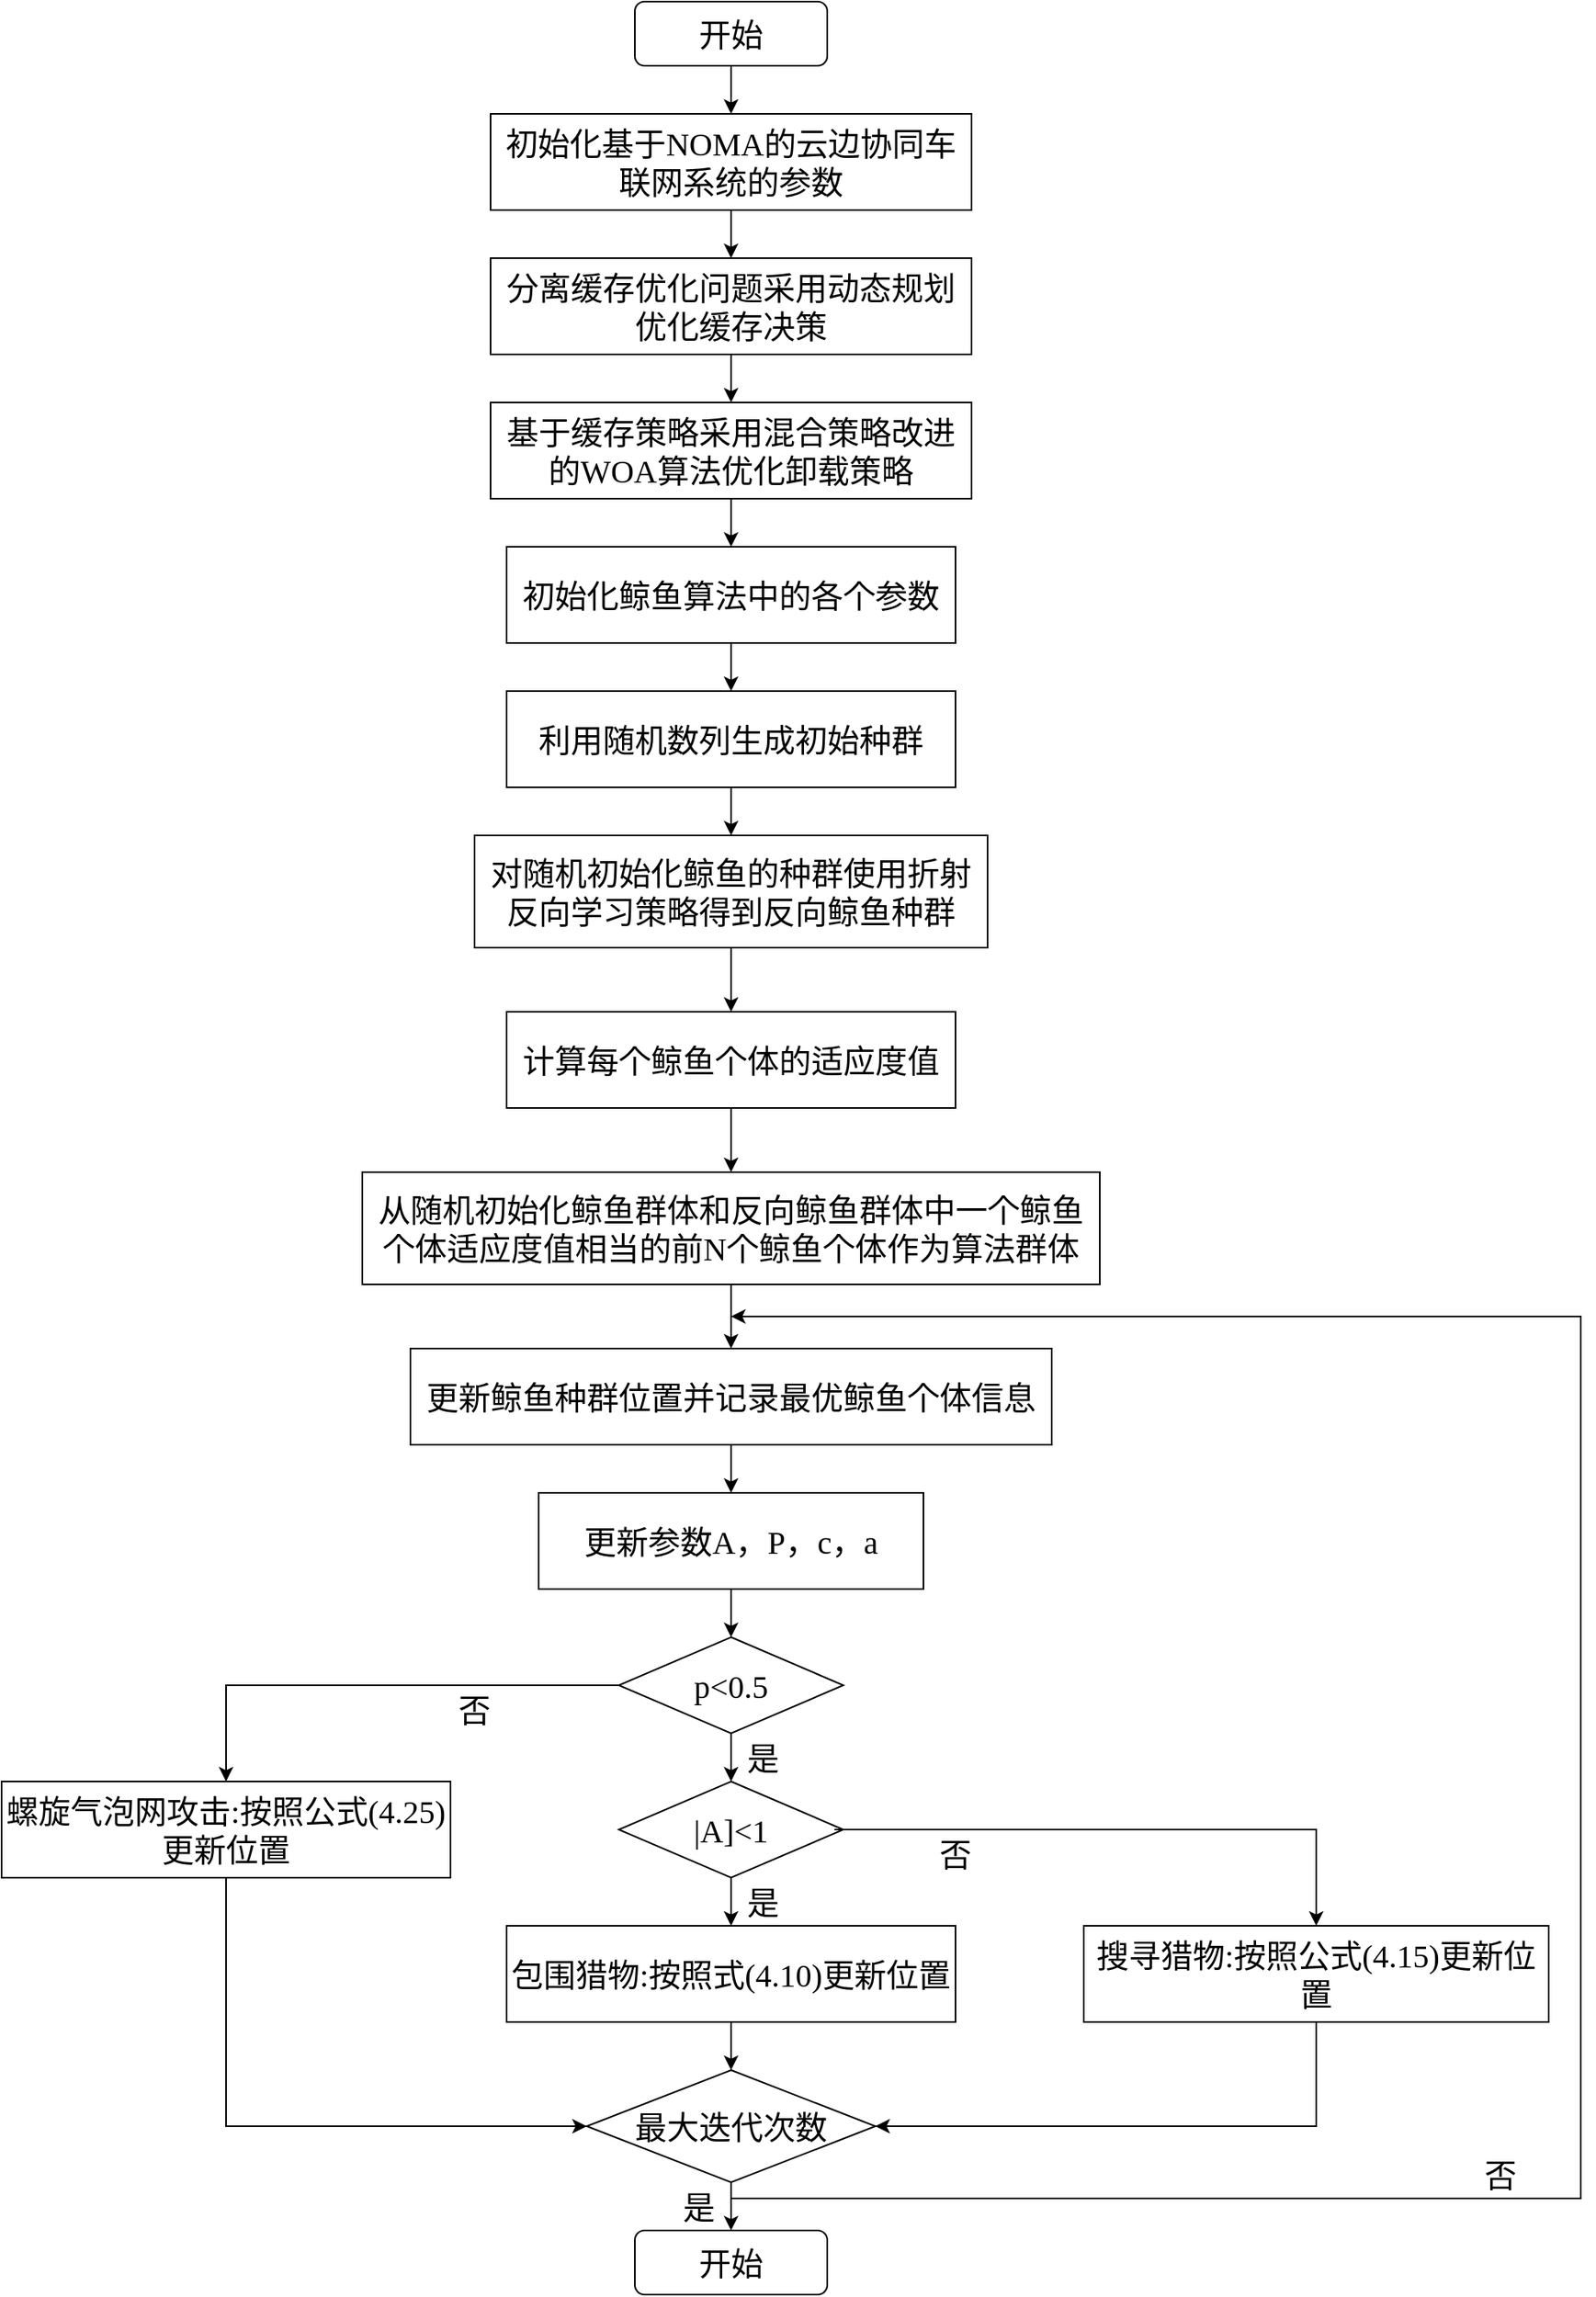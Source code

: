 <mxfile version="26.1.3">
  <diagram name="第 1 页" id="wU-X7JaxsdOvZIsjRF7p">
    <mxGraphModel dx="2607" dy="1342" grid="1" gridSize="10" guides="1" tooltips="1" connect="1" arrows="1" fold="1" page="1" pageScale="1" pageWidth="1010" pageHeight="1450" math="0" shadow="0">
      <root>
        <mxCell id="0" />
        <mxCell id="1" parent="0" />
        <mxCell id="o_MQlFLdlcNvu8LTCIbA-27" value="" style="edgeStyle=orthogonalEdgeStyle;rounded=0;orthogonalLoop=1;jettySize=auto;html=1;fontFamily=Verdana;fontSize=18;" parent="1" source="o_MQlFLdlcNvu8LTCIbA-28" target="o_MQlFLdlcNvu8LTCIbA-30" edge="1">
          <mxGeometry relative="1" as="geometry" />
        </mxCell>
        <mxCell id="o_MQlFLdlcNvu8LTCIbA-28" value="&lt;font style=&quot;vertical-align: inherit;&quot;&gt;&lt;font style=&quot;vertical-align: inherit;&quot;&gt;开始&lt;/font&gt;&lt;/font&gt;" style="rounded=1;whiteSpace=wrap;html=1;fontSize=20;glass=0;strokeWidth=1;shadow=0;fontFamily=宋体;" parent="1" vertex="1">
          <mxGeometry x="405" y="10" width="120" height="40" as="geometry" />
        </mxCell>
        <mxCell id="o_MQlFLdlcNvu8LTCIbA-29" value="" style="edgeStyle=orthogonalEdgeStyle;rounded=0;orthogonalLoop=1;jettySize=auto;html=1;fontFamily=Verdana;fontSize=18;" parent="1" source="o_MQlFLdlcNvu8LTCIbA-30" target="o_MQlFLdlcNvu8LTCIbA-32" edge="1">
          <mxGeometry relative="1" as="geometry" />
        </mxCell>
        <mxCell id="o_MQlFLdlcNvu8LTCIbA-30" value="&lt;font style=&quot;vertical-align: inherit;&quot;&gt;&lt;font style=&quot;vertical-align: inherit;&quot;&gt;初始化基于&lt;/font&gt;&lt;font face=&quot;Times New Roman&quot; style=&quot;vertical-align: inherit;&quot;&gt;NOMA&lt;/font&gt;&lt;font style=&quot;vertical-align: inherit;&quot;&gt;的云边协同车联网系统的参数&lt;/font&gt;&lt;/font&gt;" style="rounded=0;whiteSpace=wrap;html=1;fontFamily=宋体;fontSize=20;" parent="1" vertex="1">
          <mxGeometry x="315" y="80" width="300" height="60" as="geometry" />
        </mxCell>
        <mxCell id="o_MQlFLdlcNvu8LTCIbA-31" value="" style="edgeStyle=orthogonalEdgeStyle;rounded=0;orthogonalLoop=1;jettySize=auto;html=1;fontFamily=Verdana;fontSize=18;" parent="1" source="o_MQlFLdlcNvu8LTCIbA-32" target="o_MQlFLdlcNvu8LTCIbA-34" edge="1">
          <mxGeometry relative="1" as="geometry" />
        </mxCell>
        <mxCell id="o_MQlFLdlcNvu8LTCIbA-32" value="&lt;font style=&quot;vertical-align: inherit;&quot;&gt;&lt;font style=&quot;vertical-align: inherit;&quot;&gt;分离缓存优化问题采用动态规划优化缓存决策&lt;/font&gt;&lt;/font&gt;" style="rounded=0;whiteSpace=wrap;html=1;fontFamily=宋体;fontSize=20;" parent="1" vertex="1">
          <mxGeometry x="315" y="170" width="300" height="60" as="geometry" />
        </mxCell>
        <mxCell id="o_MQlFLdlcNvu8LTCIbA-33" value="" style="edgeStyle=orthogonalEdgeStyle;rounded=0;orthogonalLoop=1;jettySize=auto;html=1;fontFamily=Verdana;fontSize=18;" parent="1" source="o_MQlFLdlcNvu8LTCIbA-34" target="o_MQlFLdlcNvu8LTCIbA-36" edge="1">
          <mxGeometry relative="1" as="geometry" />
        </mxCell>
        <mxCell id="o_MQlFLdlcNvu8LTCIbA-34" value="&lt;font style=&quot;vertical-align: inherit;&quot;&gt;&lt;font style=&quot;vertical-align: inherit;&quot;&gt;基于缓存策略采用&lt;font face=&quot;宋体&quot;&gt;混合策略改进的&lt;/font&gt;&lt;font face=&quot;Times New Roman&quot;&gt;WOA&lt;/font&gt;&lt;font face=&quot;宋体&quot;&gt;算法&lt;/font&gt;优化卸载策略&lt;/font&gt;&lt;/font&gt;" style="rounded=0;whiteSpace=wrap;html=1;fontFamily=宋体;fontSize=20;" parent="1" vertex="1">
          <mxGeometry x="315" y="260" width="300" height="60" as="geometry" />
        </mxCell>
        <mxCell id="o_MQlFLdlcNvu8LTCIbA-35" value="" style="edgeStyle=orthogonalEdgeStyle;rounded=0;orthogonalLoop=1;jettySize=auto;html=1;fontFamily=Verdana;fontSize=18;" parent="1" source="o_MQlFLdlcNvu8LTCIbA-36" target="o_MQlFLdlcNvu8LTCIbA-38" edge="1">
          <mxGeometry relative="1" as="geometry" />
        </mxCell>
        <mxCell id="o_MQlFLdlcNvu8LTCIbA-36" value="&lt;font style=&quot;vertical-align: inherit;&quot;&gt;&lt;font style=&quot;vertical-align: inherit;&quot;&gt;初始化鲸鱼算法中的各个参数&lt;/font&gt;&lt;/font&gt;" style="rounded=0;whiteSpace=wrap;html=1;fontFamily=宋体;fontSize=20;" parent="1" vertex="1">
          <mxGeometry x="325" y="350" width="280" height="60" as="geometry" />
        </mxCell>
        <mxCell id="o_MQlFLdlcNvu8LTCIbA-37" value="" style="edgeStyle=orthogonalEdgeStyle;rounded=0;orthogonalLoop=1;jettySize=auto;html=1;fontFamily=Verdana;fontSize=18;" parent="1" source="o_MQlFLdlcNvu8LTCIbA-38" target="o_MQlFLdlcNvu8LTCIbA-40" edge="1">
          <mxGeometry relative="1" as="geometry" />
        </mxCell>
        <mxCell id="o_MQlFLdlcNvu8LTCIbA-38" value="&lt;font style=&quot;vertical-align: inherit;&quot;&gt;&lt;font style=&quot;vertical-align: inherit;&quot;&gt;利用随机数列生成初始种群&lt;/font&gt;&lt;/font&gt;" style="rounded=0;whiteSpace=wrap;html=1;fontFamily=宋体;fontSize=20;" parent="1" vertex="1">
          <mxGeometry x="325" y="440" width="280" height="60" as="geometry" />
        </mxCell>
        <mxCell id="o_MQlFLdlcNvu8LTCIbA-39" value="" style="edgeStyle=orthogonalEdgeStyle;rounded=0;orthogonalLoop=1;jettySize=auto;html=1;fontFamily=Verdana;fontSize=18;" parent="1" source="o_MQlFLdlcNvu8LTCIbA-40" target="o_MQlFLdlcNvu8LTCIbA-42" edge="1">
          <mxGeometry relative="1" as="geometry" />
        </mxCell>
        <mxCell id="o_MQlFLdlcNvu8LTCIbA-40" value="&lt;font style=&quot;vertical-align: inherit;&quot;&gt;&lt;font style=&quot;vertical-align: inherit;&quot;&gt;对随机初始化鲸鱼的种群使用折射反向学习策略得到反向鲸鱼种群&lt;/font&gt;&lt;/font&gt;" style="rounded=0;whiteSpace=wrap;html=1;fontFamily=宋体;fontSize=20;" parent="1" vertex="1">
          <mxGeometry x="305" y="530" width="320" height="70" as="geometry" />
        </mxCell>
        <mxCell id="o_MQlFLdlcNvu8LTCIbA-41" value="" style="edgeStyle=orthogonalEdgeStyle;rounded=0;orthogonalLoop=1;jettySize=auto;html=1;fontFamily=Verdana;fontSize=18;" parent="1" source="o_MQlFLdlcNvu8LTCIbA-42" target="o_MQlFLdlcNvu8LTCIbA-44" edge="1">
          <mxGeometry relative="1" as="geometry" />
        </mxCell>
        <mxCell id="o_MQlFLdlcNvu8LTCIbA-42" value="&lt;font style=&quot;vertical-align: inherit;&quot;&gt;&lt;font style=&quot;vertical-align: inherit;&quot;&gt;计算每个鲸鱼个体的适应度值&lt;/font&gt;&lt;/font&gt;" style="rounded=0;whiteSpace=wrap;html=1;fontFamily=宋体;fontSize=20;" parent="1" vertex="1">
          <mxGeometry x="325" y="640" width="280" height="60" as="geometry" />
        </mxCell>
        <mxCell id="o_MQlFLdlcNvu8LTCIbA-43" value="" style="edgeStyle=orthogonalEdgeStyle;rounded=0;orthogonalLoop=1;jettySize=auto;html=1;fontFamily=Verdana;fontSize=18;" parent="1" source="o_MQlFLdlcNvu8LTCIbA-44" target="o_MQlFLdlcNvu8LTCIbA-46" edge="1">
          <mxGeometry relative="1" as="geometry" />
        </mxCell>
        <mxCell id="o_MQlFLdlcNvu8LTCIbA-44" value="&lt;font style=&quot;vertical-align: inherit;&quot;&gt;&lt;font style=&quot;vertical-align: inherit;&quot;&gt;从随机初始化鲸鱼群体和反向鲸鱼群体中一个鲸鱼个体适应度值相当的前&lt;font face=&quot;Times New Roman&quot;&gt;N&lt;/font&gt;个鲸鱼个体作为算法群体&lt;/font&gt;&lt;/font&gt;" style="rounded=0;whiteSpace=wrap;html=1;fontFamily=宋体;fontSize=20;" parent="1" vertex="1">
          <mxGeometry x="235" y="740" width="460" height="70" as="geometry" />
        </mxCell>
        <mxCell id="tspWL6LLkXULz-4tdyGN-4" value="" style="edgeStyle=orthogonalEdgeStyle;rounded=0;orthogonalLoop=1;jettySize=auto;html=1;" parent="1" source="o_MQlFLdlcNvu8LTCIbA-46" target="tspWL6LLkXULz-4tdyGN-1" edge="1">
          <mxGeometry relative="1" as="geometry" />
        </mxCell>
        <mxCell id="o_MQlFLdlcNvu8LTCIbA-46" value="&lt;font style=&quot;vertical-align: inherit;&quot;&gt;&lt;font style=&quot;vertical-align: inherit;&quot;&gt;更新鲸鱼种群位置并记录最优鲸鱼个体信息&lt;/font&gt;&lt;/font&gt;" style="rounded=0;whiteSpace=wrap;html=1;fontFamily=宋体;fontSize=20;" parent="1" vertex="1">
          <mxGeometry x="265" y="850" width="400" height="60" as="geometry" />
        </mxCell>
        <mxCell id="tspWL6LLkXULz-4tdyGN-6" value="" style="edgeStyle=orthogonalEdgeStyle;rounded=0;orthogonalLoop=1;jettySize=auto;html=1;" parent="1" source="tspWL6LLkXULz-4tdyGN-1" target="tspWL6LLkXULz-4tdyGN-5" edge="1">
          <mxGeometry relative="1" as="geometry" />
        </mxCell>
        <mxCell id="tspWL6LLkXULz-4tdyGN-1" value="&lt;font style=&quot;vertical-align: inherit;&quot;&gt;&lt;font face=&quot;宋体&quot; style=&quot;vertical-align: inherit;&quot;&gt;更新参数&lt;/font&gt;&lt;font face=&quot;Times New Roman&quot; style=&quot;vertical-align: inherit;&quot;&gt;A，P，c，a&lt;/font&gt;&lt;/font&gt;" style="rounded=0;whiteSpace=wrap;html=1;fontFamily=宋体;fontSize=20;" parent="1" vertex="1">
          <mxGeometry x="345" y="940" width="240" height="60" as="geometry" />
        </mxCell>
        <mxCell id="tspWL6LLkXULz-4tdyGN-8" value="" style="edgeStyle=orthogonalEdgeStyle;rounded=0;orthogonalLoop=1;jettySize=auto;html=1;" parent="1" source="tspWL6LLkXULz-4tdyGN-5" target="tspWL6LLkXULz-4tdyGN-7" edge="1">
          <mxGeometry relative="1" as="geometry" />
        </mxCell>
        <mxCell id="tspWL6LLkXULz-4tdyGN-5" value="&lt;font&gt;p&amp;lt;0.5&lt;/font&gt;" style="rhombus;whiteSpace=wrap;html=1;fontFamily=Times New Roman;fontSize=20;" parent="1" vertex="1">
          <mxGeometry x="395" y="1030" width="140" height="60" as="geometry" />
        </mxCell>
        <mxCell id="tspWL6LLkXULz-4tdyGN-11" value="" style="edgeStyle=orthogonalEdgeStyle;rounded=0;orthogonalLoop=1;jettySize=auto;html=1;" parent="1" source="tspWL6LLkXULz-4tdyGN-7" target="tspWL6LLkXULz-4tdyGN-9" edge="1">
          <mxGeometry relative="1" as="geometry" />
        </mxCell>
        <mxCell id="tspWL6LLkXULz-4tdyGN-7" value="&lt;font&gt;&lt;span&gt;|A]&amp;lt;1&lt;/span&gt;&lt;/font&gt;" style="rhombus;whiteSpace=wrap;html=1;fontFamily=Times New Roman;fontSize=20;" parent="1" vertex="1">
          <mxGeometry x="395" y="1120" width="140" height="60" as="geometry" />
        </mxCell>
        <mxCell id="tspWL6LLkXULz-4tdyGN-15" value="" style="edgeStyle=orthogonalEdgeStyle;rounded=0;orthogonalLoop=1;jettySize=auto;html=1;" parent="1" source="tspWL6LLkXULz-4tdyGN-9" target="tspWL6LLkXULz-4tdyGN-14" edge="1">
          <mxGeometry relative="1" as="geometry" />
        </mxCell>
        <mxCell id="tspWL6LLkXULz-4tdyGN-9" value="&lt;font style=&quot;vertical-align: inherit;&quot;&gt;&lt;font style=&quot;vertical-align: inherit;&quot;&gt;包围猎物:按照式&lt;font face=&quot;Times New Roman&quot;&gt;(4.10)&lt;/font&gt;更新位置&lt;/font&gt;&lt;/font&gt;" style="rounded=0;whiteSpace=wrap;html=1;fontFamily=宋体;fontSize=20;" parent="1" vertex="1">
          <mxGeometry x="325" y="1210" width="280" height="60" as="geometry" />
        </mxCell>
        <mxCell id="tspWL6LLkXULz-4tdyGN-12" value="&lt;font style=&quot;vertical-align: inherit;&quot;&gt;&lt;font style=&quot;vertical-align: inherit;&quot;&gt;螺旋气泡网攻击:按照公式&lt;font face=&quot;Times New Roman&quot;&gt;(4.25)&lt;/font&gt;更新位置&lt;/font&gt;&lt;/font&gt;" style="rounded=0;whiteSpace=wrap;html=1;fontFamily=宋体;fontSize=20;" parent="1" vertex="1">
          <mxGeometry x="10" y="1120" width="280" height="60" as="geometry" />
        </mxCell>
        <mxCell id="tspWL6LLkXULz-4tdyGN-13" value="&lt;font style=&quot;vertical-align: inherit;&quot;&gt;&lt;font style=&quot;vertical-align: inherit;&quot;&gt;搜寻猎物:按照公式&lt;font face=&quot;Times New Roman&quot;&gt;(4.15)&lt;/font&gt;更新位置&lt;/font&gt;&lt;/font&gt;" style="rounded=0;whiteSpace=wrap;html=1;fontFamily=宋体;fontSize=20;" parent="1" vertex="1">
          <mxGeometry x="685" y="1210" width="290" height="60" as="geometry" />
        </mxCell>
        <mxCell id="tspWL6LLkXULz-4tdyGN-17" value="" style="edgeStyle=orthogonalEdgeStyle;rounded=0;orthogonalLoop=1;jettySize=auto;html=1;" parent="1" source="tspWL6LLkXULz-4tdyGN-14" target="tspWL6LLkXULz-4tdyGN-16" edge="1">
          <mxGeometry relative="1" as="geometry" />
        </mxCell>
        <mxCell id="tspWL6LLkXULz-4tdyGN-14" value="&lt;font&gt;&lt;span&gt;最大迭代次数&lt;/span&gt;&lt;/font&gt;" style="rhombus;whiteSpace=wrap;html=1;fontFamily=宋体;fontSize=20;" parent="1" vertex="1">
          <mxGeometry x="375" y="1300" width="180" height="70" as="geometry" />
        </mxCell>
        <mxCell id="tspWL6LLkXULz-4tdyGN-16" value="&lt;font style=&quot;vertical-align: inherit;&quot;&gt;&lt;font style=&quot;vertical-align: inherit;&quot;&gt;开始&lt;/font&gt;&lt;/font&gt;" style="rounded=1;whiteSpace=wrap;html=1;fontSize=20;glass=0;strokeWidth=1;shadow=0;fontFamily=宋体;" parent="1" vertex="1">
          <mxGeometry x="405" y="1400" width="120" height="40" as="geometry" />
        </mxCell>
        <mxCell id="tspWL6LLkXULz-4tdyGN-18" value="" style="endArrow=classic;html=1;rounded=0;exitX=0;exitY=0.5;exitDx=0;exitDy=0;entryX=0.5;entryY=0;entryDx=0;entryDy=0;" parent="1" source="tspWL6LLkXULz-4tdyGN-5" target="tspWL6LLkXULz-4tdyGN-12" edge="1">
          <mxGeometry width="50" height="50" relative="1" as="geometry">
            <mxPoint x="55" y="1090" as="sourcePoint" />
            <mxPoint x="105" y="1040" as="targetPoint" />
            <Array as="points">
              <mxPoint x="150" y="1060" />
            </Array>
          </mxGeometry>
        </mxCell>
        <mxCell id="tspWL6LLkXULz-4tdyGN-19" value="" style="endArrow=classic;html=1;rounded=0;exitX=0.961;exitY=0.501;exitDx=0;exitDy=0;exitPerimeter=0;entryX=0.5;entryY=0;entryDx=0;entryDy=0;" parent="1" source="tspWL6LLkXULz-4tdyGN-7" target="tspWL6LLkXULz-4tdyGN-13" edge="1">
          <mxGeometry width="50" height="50" relative="1" as="geometry">
            <mxPoint x="635" y="1170" as="sourcePoint" />
            <mxPoint x="685" y="1120" as="targetPoint" />
            <Array as="points">
              <mxPoint x="830" y="1150" />
            </Array>
          </mxGeometry>
        </mxCell>
        <mxCell id="tspWL6LLkXULz-4tdyGN-20" value="" style="endArrow=classic;html=1;rounded=0;exitX=0.5;exitY=1;exitDx=0;exitDy=0;entryX=0;entryY=0.5;entryDx=0;entryDy=0;" parent="1" source="tspWL6LLkXULz-4tdyGN-12" target="tspWL6LLkXULz-4tdyGN-14" edge="1">
          <mxGeometry width="50" height="50" relative="1" as="geometry">
            <mxPoint x="135" y="1350" as="sourcePoint" />
            <mxPoint x="185" y="1300" as="targetPoint" />
            <Array as="points">
              <mxPoint x="150" y="1335" />
            </Array>
          </mxGeometry>
        </mxCell>
        <mxCell id="tspWL6LLkXULz-4tdyGN-21" value="" style="endArrow=classic;html=1;rounded=0;exitX=0.5;exitY=1;exitDx=0;exitDy=0;entryX=1;entryY=0.5;entryDx=0;entryDy=0;" parent="1" source="tspWL6LLkXULz-4tdyGN-13" target="tspWL6LLkXULz-4tdyGN-14" edge="1">
          <mxGeometry width="50" height="50" relative="1" as="geometry">
            <mxPoint x="805" y="1400" as="sourcePoint" />
            <mxPoint x="855" y="1350" as="targetPoint" />
            <Array as="points">
              <mxPoint x="830" y="1335" />
            </Array>
          </mxGeometry>
        </mxCell>
        <mxCell id="tspWL6LLkXULz-4tdyGN-22" value="" style="endArrow=classic;html=1;rounded=0;" parent="1" edge="1">
          <mxGeometry width="50" height="50" relative="1" as="geometry">
            <mxPoint x="465" y="1380" as="sourcePoint" />
            <mxPoint x="465" y="830" as="targetPoint" />
            <Array as="points">
              <mxPoint x="995" y="1380" />
              <mxPoint x="995" y="830" />
            </Array>
          </mxGeometry>
        </mxCell>
        <mxCell id="tspWL6LLkXULz-4tdyGN-23" value="&lt;font&gt;是&lt;/font&gt;" style="text;html=1;align=center;verticalAlign=middle;whiteSpace=wrap;rounded=0;fontFamily=宋体;fontSize=20;" parent="1" vertex="1">
          <mxGeometry x="455" y="1090" width="60" height="30" as="geometry" />
        </mxCell>
        <mxCell id="tspWL6LLkXULz-4tdyGN-24" value="&lt;font&gt;是&lt;/font&gt;" style="text;html=1;align=center;verticalAlign=middle;whiteSpace=wrap;rounded=0;fontFamily=宋体;fontSize=20;" parent="1" vertex="1">
          <mxGeometry x="455" y="1180" width="60" height="30" as="geometry" />
        </mxCell>
        <mxCell id="tspWL6LLkXULz-4tdyGN-25" value="&lt;font&gt;是&lt;/font&gt;" style="text;html=1;align=center;verticalAlign=middle;whiteSpace=wrap;rounded=0;fontFamily=宋体;fontSize=20;" parent="1" vertex="1">
          <mxGeometry x="415" y="1370" width="60" height="30" as="geometry" />
        </mxCell>
        <mxCell id="tspWL6LLkXULz-4tdyGN-26" value="&lt;font&gt;否&lt;/font&gt;" style="text;html=1;align=center;verticalAlign=middle;whiteSpace=wrap;rounded=0;fontFamily=宋体;fontSize=20;" parent="1" vertex="1">
          <mxGeometry x="275" y="1060" width="60" height="30" as="geometry" />
        </mxCell>
        <mxCell id="tspWL6LLkXULz-4tdyGN-27" value="&lt;font&gt;否&lt;/font&gt;" style="text;html=1;align=center;verticalAlign=middle;whiteSpace=wrap;rounded=0;fontFamily=宋体;fontSize=20;" parent="1" vertex="1">
          <mxGeometry x="575" y="1150" width="60" height="30" as="geometry" />
        </mxCell>
        <mxCell id="tspWL6LLkXULz-4tdyGN-28" value="&lt;font&gt;否&lt;/font&gt;" style="text;html=1;align=center;verticalAlign=middle;whiteSpace=wrap;rounded=0;fontFamily=宋体;fontSize=20;" parent="1" vertex="1">
          <mxGeometry x="915" y="1350" width="60" height="30" as="geometry" />
        </mxCell>
      </root>
    </mxGraphModel>
  </diagram>
</mxfile>
